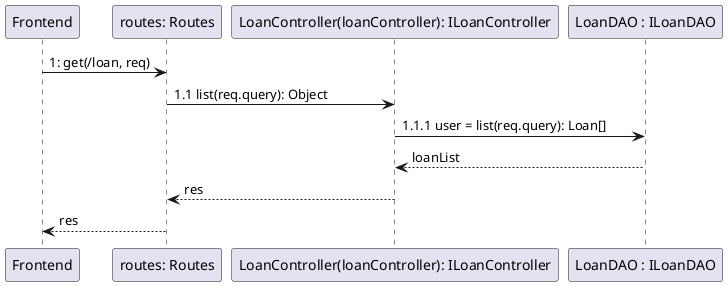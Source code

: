 @startuml es2
skinparam class {
    BackgroundColor Snow
    BorderColor Black
}

Frontend -> "routes: Routes" : 1: get(/loan, req)
"routes: Routes" -> "LoanController(loanController): ILoanController" : 1.1 list(req.query): Object

"LoanController(loanController): ILoanController" -> "LoanDAO : ILoanDAO" : 1.1.1 user = list(req.query): Loan[]
"LoanController(loanController): ILoanController" <-- "LoanDAO : ILoanDAO" : loanList

"LoanController(loanController): ILoanController" --> "routes: Routes" : res

"routes: Routes" --> Frontend : res

@enduml

